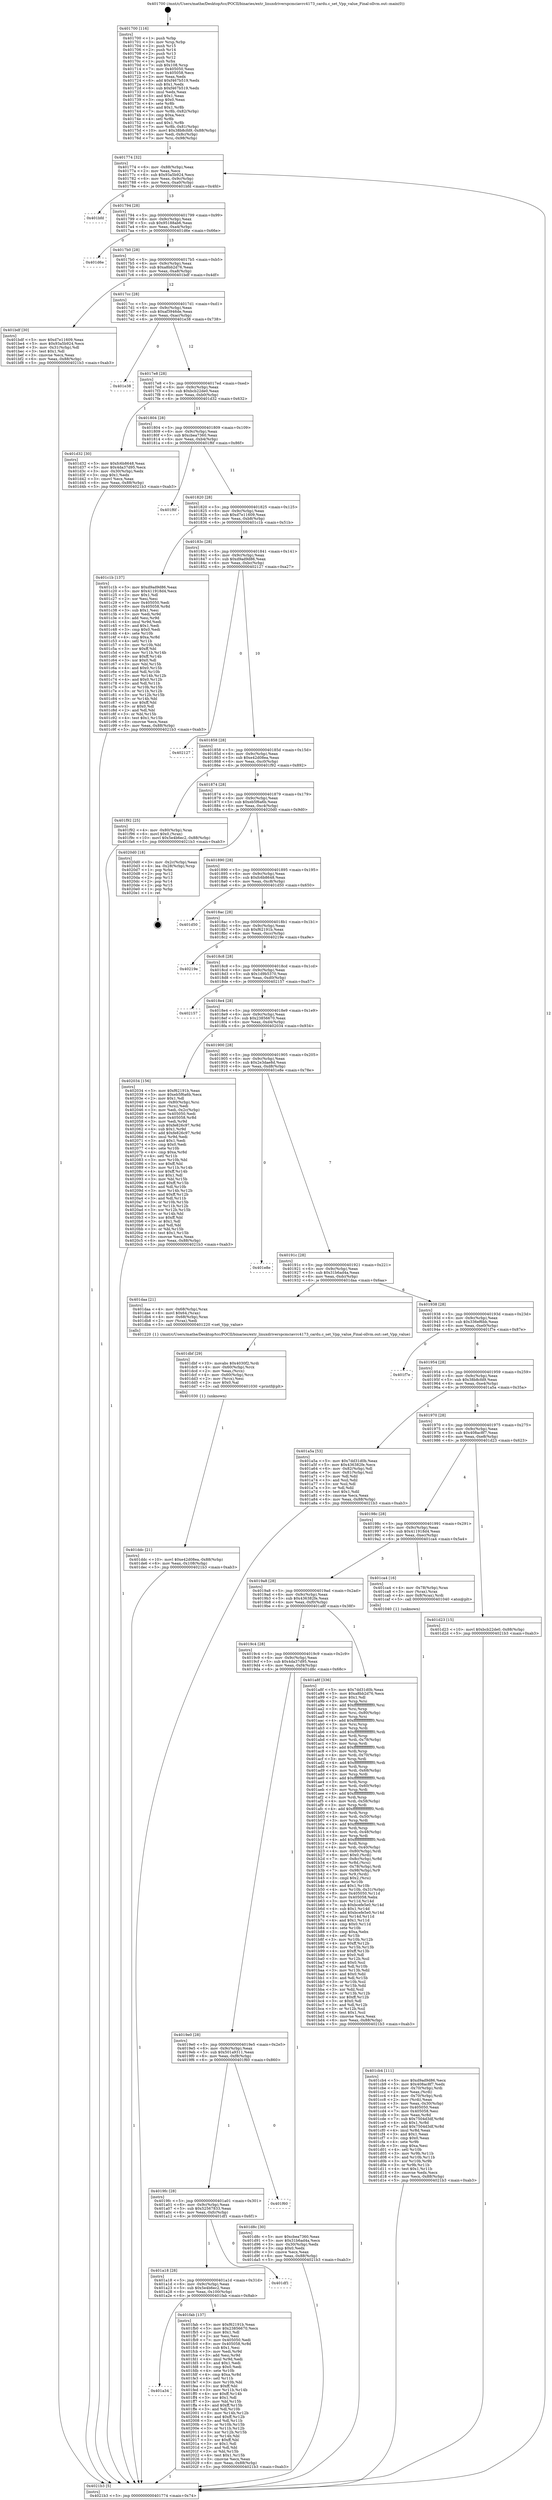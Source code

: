 digraph "0x401700" {
  label = "0x401700 (/mnt/c/Users/mathe/Desktop/tcc/POCII/binaries/extr_linuxdriverspcmciavrc4173_cardu.c_set_Vpp_value_Final-ollvm.out::main(0))"
  labelloc = "t"
  node[shape=record]

  Entry [label="",width=0.3,height=0.3,shape=circle,fillcolor=black,style=filled]
  "0x401774" [label="{
     0x401774 [32]\l
     | [instrs]\l
     &nbsp;&nbsp;0x401774 \<+6\>: mov -0x88(%rbp),%eax\l
     &nbsp;&nbsp;0x40177a \<+2\>: mov %eax,%ecx\l
     &nbsp;&nbsp;0x40177c \<+6\>: sub $0x93a5b924,%ecx\l
     &nbsp;&nbsp;0x401782 \<+6\>: mov %eax,-0x9c(%rbp)\l
     &nbsp;&nbsp;0x401788 \<+6\>: mov %ecx,-0xa0(%rbp)\l
     &nbsp;&nbsp;0x40178e \<+6\>: je 0000000000401bfd \<main+0x4fd\>\l
  }"]
  "0x401bfd" [label="{
     0x401bfd\l
  }", style=dashed]
  "0x401794" [label="{
     0x401794 [28]\l
     | [instrs]\l
     &nbsp;&nbsp;0x401794 \<+5\>: jmp 0000000000401799 \<main+0x99\>\l
     &nbsp;&nbsp;0x401799 \<+6\>: mov -0x9c(%rbp),%eax\l
     &nbsp;&nbsp;0x40179f \<+5\>: sub $0x95188ab6,%eax\l
     &nbsp;&nbsp;0x4017a4 \<+6\>: mov %eax,-0xa4(%rbp)\l
     &nbsp;&nbsp;0x4017aa \<+6\>: je 0000000000401d6e \<main+0x66e\>\l
  }"]
  Exit [label="",width=0.3,height=0.3,shape=circle,fillcolor=black,style=filled,peripheries=2]
  "0x401d6e" [label="{
     0x401d6e\l
  }", style=dashed]
  "0x4017b0" [label="{
     0x4017b0 [28]\l
     | [instrs]\l
     &nbsp;&nbsp;0x4017b0 \<+5\>: jmp 00000000004017b5 \<main+0xb5\>\l
     &nbsp;&nbsp;0x4017b5 \<+6\>: mov -0x9c(%rbp),%eax\l
     &nbsp;&nbsp;0x4017bb \<+5\>: sub $0xa8bb2d76,%eax\l
     &nbsp;&nbsp;0x4017c0 \<+6\>: mov %eax,-0xa8(%rbp)\l
     &nbsp;&nbsp;0x4017c6 \<+6\>: je 0000000000401bdf \<main+0x4df\>\l
  }"]
  "0x401a34" [label="{
     0x401a34\l
  }", style=dashed]
  "0x401bdf" [label="{
     0x401bdf [30]\l
     | [instrs]\l
     &nbsp;&nbsp;0x401bdf \<+5\>: mov $0xd7e11609,%eax\l
     &nbsp;&nbsp;0x401be4 \<+5\>: mov $0x93a5b924,%ecx\l
     &nbsp;&nbsp;0x401be9 \<+3\>: mov -0x31(%rbp),%dl\l
     &nbsp;&nbsp;0x401bec \<+3\>: test $0x1,%dl\l
     &nbsp;&nbsp;0x401bef \<+3\>: cmovne %ecx,%eax\l
     &nbsp;&nbsp;0x401bf2 \<+6\>: mov %eax,-0x88(%rbp)\l
     &nbsp;&nbsp;0x401bf8 \<+5\>: jmp 00000000004021b3 \<main+0xab3\>\l
  }"]
  "0x4017cc" [label="{
     0x4017cc [28]\l
     | [instrs]\l
     &nbsp;&nbsp;0x4017cc \<+5\>: jmp 00000000004017d1 \<main+0xd1\>\l
     &nbsp;&nbsp;0x4017d1 \<+6\>: mov -0x9c(%rbp),%eax\l
     &nbsp;&nbsp;0x4017d7 \<+5\>: sub $0xaf3946de,%eax\l
     &nbsp;&nbsp;0x4017dc \<+6\>: mov %eax,-0xac(%rbp)\l
     &nbsp;&nbsp;0x4017e2 \<+6\>: je 0000000000401e38 \<main+0x738\>\l
  }"]
  "0x401fab" [label="{
     0x401fab [137]\l
     | [instrs]\l
     &nbsp;&nbsp;0x401fab \<+5\>: mov $0xf62191b,%eax\l
     &nbsp;&nbsp;0x401fb0 \<+5\>: mov $0x23856670,%ecx\l
     &nbsp;&nbsp;0x401fb5 \<+2\>: mov $0x1,%dl\l
     &nbsp;&nbsp;0x401fb7 \<+2\>: xor %esi,%esi\l
     &nbsp;&nbsp;0x401fb9 \<+7\>: mov 0x405050,%edi\l
     &nbsp;&nbsp;0x401fc0 \<+8\>: mov 0x405058,%r8d\l
     &nbsp;&nbsp;0x401fc8 \<+3\>: sub $0x1,%esi\l
     &nbsp;&nbsp;0x401fcb \<+3\>: mov %edi,%r9d\l
     &nbsp;&nbsp;0x401fce \<+3\>: add %esi,%r9d\l
     &nbsp;&nbsp;0x401fd1 \<+4\>: imul %r9d,%edi\l
     &nbsp;&nbsp;0x401fd5 \<+3\>: and $0x1,%edi\l
     &nbsp;&nbsp;0x401fd8 \<+3\>: cmp $0x0,%edi\l
     &nbsp;&nbsp;0x401fdb \<+4\>: sete %r10b\l
     &nbsp;&nbsp;0x401fdf \<+4\>: cmp $0xa,%r8d\l
     &nbsp;&nbsp;0x401fe3 \<+4\>: setl %r11b\l
     &nbsp;&nbsp;0x401fe7 \<+3\>: mov %r10b,%bl\l
     &nbsp;&nbsp;0x401fea \<+3\>: xor $0xff,%bl\l
     &nbsp;&nbsp;0x401fed \<+3\>: mov %r11b,%r14b\l
     &nbsp;&nbsp;0x401ff0 \<+4\>: xor $0xff,%r14b\l
     &nbsp;&nbsp;0x401ff4 \<+3\>: xor $0x1,%dl\l
     &nbsp;&nbsp;0x401ff7 \<+3\>: mov %bl,%r15b\l
     &nbsp;&nbsp;0x401ffa \<+4\>: and $0xff,%r15b\l
     &nbsp;&nbsp;0x401ffe \<+3\>: and %dl,%r10b\l
     &nbsp;&nbsp;0x402001 \<+3\>: mov %r14b,%r12b\l
     &nbsp;&nbsp;0x402004 \<+4\>: and $0xff,%r12b\l
     &nbsp;&nbsp;0x402008 \<+3\>: and %dl,%r11b\l
     &nbsp;&nbsp;0x40200b \<+3\>: or %r10b,%r15b\l
     &nbsp;&nbsp;0x40200e \<+3\>: or %r11b,%r12b\l
     &nbsp;&nbsp;0x402011 \<+3\>: xor %r12b,%r15b\l
     &nbsp;&nbsp;0x402014 \<+3\>: or %r14b,%bl\l
     &nbsp;&nbsp;0x402017 \<+3\>: xor $0xff,%bl\l
     &nbsp;&nbsp;0x40201a \<+3\>: or $0x1,%dl\l
     &nbsp;&nbsp;0x40201d \<+2\>: and %dl,%bl\l
     &nbsp;&nbsp;0x40201f \<+3\>: or %bl,%r15b\l
     &nbsp;&nbsp;0x402022 \<+4\>: test $0x1,%r15b\l
     &nbsp;&nbsp;0x402026 \<+3\>: cmovne %ecx,%eax\l
     &nbsp;&nbsp;0x402029 \<+6\>: mov %eax,-0x88(%rbp)\l
     &nbsp;&nbsp;0x40202f \<+5\>: jmp 00000000004021b3 \<main+0xab3\>\l
  }"]
  "0x401e38" [label="{
     0x401e38\l
  }", style=dashed]
  "0x4017e8" [label="{
     0x4017e8 [28]\l
     | [instrs]\l
     &nbsp;&nbsp;0x4017e8 \<+5\>: jmp 00000000004017ed \<main+0xed\>\l
     &nbsp;&nbsp;0x4017ed \<+6\>: mov -0x9c(%rbp),%eax\l
     &nbsp;&nbsp;0x4017f3 \<+5\>: sub $0xbcb22de0,%eax\l
     &nbsp;&nbsp;0x4017f8 \<+6\>: mov %eax,-0xb0(%rbp)\l
     &nbsp;&nbsp;0x4017fe \<+6\>: je 0000000000401d32 \<main+0x632\>\l
  }"]
  "0x401a18" [label="{
     0x401a18 [28]\l
     | [instrs]\l
     &nbsp;&nbsp;0x401a18 \<+5\>: jmp 0000000000401a1d \<main+0x31d\>\l
     &nbsp;&nbsp;0x401a1d \<+6\>: mov -0x9c(%rbp),%eax\l
     &nbsp;&nbsp;0x401a23 \<+5\>: sub $0x5e4b6ec2,%eax\l
     &nbsp;&nbsp;0x401a28 \<+6\>: mov %eax,-0x100(%rbp)\l
     &nbsp;&nbsp;0x401a2e \<+6\>: je 0000000000401fab \<main+0x8ab\>\l
  }"]
  "0x401d32" [label="{
     0x401d32 [30]\l
     | [instrs]\l
     &nbsp;&nbsp;0x401d32 \<+5\>: mov $0xfc6b8648,%eax\l
     &nbsp;&nbsp;0x401d37 \<+5\>: mov $0x4da37d95,%ecx\l
     &nbsp;&nbsp;0x401d3c \<+3\>: mov -0x30(%rbp),%edx\l
     &nbsp;&nbsp;0x401d3f \<+3\>: cmp $0x1,%edx\l
     &nbsp;&nbsp;0x401d42 \<+3\>: cmovl %ecx,%eax\l
     &nbsp;&nbsp;0x401d45 \<+6\>: mov %eax,-0x88(%rbp)\l
     &nbsp;&nbsp;0x401d4b \<+5\>: jmp 00000000004021b3 \<main+0xab3\>\l
  }"]
  "0x401804" [label="{
     0x401804 [28]\l
     | [instrs]\l
     &nbsp;&nbsp;0x401804 \<+5\>: jmp 0000000000401809 \<main+0x109\>\l
     &nbsp;&nbsp;0x401809 \<+6\>: mov -0x9c(%rbp),%eax\l
     &nbsp;&nbsp;0x40180f \<+5\>: sub $0xcbea7360,%eax\l
     &nbsp;&nbsp;0x401814 \<+6\>: mov %eax,-0xb4(%rbp)\l
     &nbsp;&nbsp;0x40181a \<+6\>: je 0000000000401f6f \<main+0x86f\>\l
  }"]
  "0x401df1" [label="{
     0x401df1\l
  }", style=dashed]
  "0x401f6f" [label="{
     0x401f6f\l
  }", style=dashed]
  "0x401820" [label="{
     0x401820 [28]\l
     | [instrs]\l
     &nbsp;&nbsp;0x401820 \<+5\>: jmp 0000000000401825 \<main+0x125\>\l
     &nbsp;&nbsp;0x401825 \<+6\>: mov -0x9c(%rbp),%eax\l
     &nbsp;&nbsp;0x40182b \<+5\>: sub $0xd7e11609,%eax\l
     &nbsp;&nbsp;0x401830 \<+6\>: mov %eax,-0xb8(%rbp)\l
     &nbsp;&nbsp;0x401836 \<+6\>: je 0000000000401c1b \<main+0x51b\>\l
  }"]
  "0x4019fc" [label="{
     0x4019fc [28]\l
     | [instrs]\l
     &nbsp;&nbsp;0x4019fc \<+5\>: jmp 0000000000401a01 \<main+0x301\>\l
     &nbsp;&nbsp;0x401a01 \<+6\>: mov -0x9c(%rbp),%eax\l
     &nbsp;&nbsp;0x401a07 \<+5\>: sub $0x52567833,%eax\l
     &nbsp;&nbsp;0x401a0c \<+6\>: mov %eax,-0xfc(%rbp)\l
     &nbsp;&nbsp;0x401a12 \<+6\>: je 0000000000401df1 \<main+0x6f1\>\l
  }"]
  "0x401c1b" [label="{
     0x401c1b [137]\l
     | [instrs]\l
     &nbsp;&nbsp;0x401c1b \<+5\>: mov $0xd9ad9d86,%eax\l
     &nbsp;&nbsp;0x401c20 \<+5\>: mov $0x411918d4,%ecx\l
     &nbsp;&nbsp;0x401c25 \<+2\>: mov $0x1,%dl\l
     &nbsp;&nbsp;0x401c27 \<+2\>: xor %esi,%esi\l
     &nbsp;&nbsp;0x401c29 \<+7\>: mov 0x405050,%edi\l
     &nbsp;&nbsp;0x401c30 \<+8\>: mov 0x405058,%r8d\l
     &nbsp;&nbsp;0x401c38 \<+3\>: sub $0x1,%esi\l
     &nbsp;&nbsp;0x401c3b \<+3\>: mov %edi,%r9d\l
     &nbsp;&nbsp;0x401c3e \<+3\>: add %esi,%r9d\l
     &nbsp;&nbsp;0x401c41 \<+4\>: imul %r9d,%edi\l
     &nbsp;&nbsp;0x401c45 \<+3\>: and $0x1,%edi\l
     &nbsp;&nbsp;0x401c48 \<+3\>: cmp $0x0,%edi\l
     &nbsp;&nbsp;0x401c4b \<+4\>: sete %r10b\l
     &nbsp;&nbsp;0x401c4f \<+4\>: cmp $0xa,%r8d\l
     &nbsp;&nbsp;0x401c53 \<+4\>: setl %r11b\l
     &nbsp;&nbsp;0x401c57 \<+3\>: mov %r10b,%bl\l
     &nbsp;&nbsp;0x401c5a \<+3\>: xor $0xff,%bl\l
     &nbsp;&nbsp;0x401c5d \<+3\>: mov %r11b,%r14b\l
     &nbsp;&nbsp;0x401c60 \<+4\>: xor $0xff,%r14b\l
     &nbsp;&nbsp;0x401c64 \<+3\>: xor $0x0,%dl\l
     &nbsp;&nbsp;0x401c67 \<+3\>: mov %bl,%r15b\l
     &nbsp;&nbsp;0x401c6a \<+4\>: and $0x0,%r15b\l
     &nbsp;&nbsp;0x401c6e \<+3\>: and %dl,%r10b\l
     &nbsp;&nbsp;0x401c71 \<+3\>: mov %r14b,%r12b\l
     &nbsp;&nbsp;0x401c74 \<+4\>: and $0x0,%r12b\l
     &nbsp;&nbsp;0x401c78 \<+3\>: and %dl,%r11b\l
     &nbsp;&nbsp;0x401c7b \<+3\>: or %r10b,%r15b\l
     &nbsp;&nbsp;0x401c7e \<+3\>: or %r11b,%r12b\l
     &nbsp;&nbsp;0x401c81 \<+3\>: xor %r12b,%r15b\l
     &nbsp;&nbsp;0x401c84 \<+3\>: or %r14b,%bl\l
     &nbsp;&nbsp;0x401c87 \<+3\>: xor $0xff,%bl\l
     &nbsp;&nbsp;0x401c8a \<+3\>: or $0x0,%dl\l
     &nbsp;&nbsp;0x401c8d \<+2\>: and %dl,%bl\l
     &nbsp;&nbsp;0x401c8f \<+3\>: or %bl,%r15b\l
     &nbsp;&nbsp;0x401c92 \<+4\>: test $0x1,%r15b\l
     &nbsp;&nbsp;0x401c96 \<+3\>: cmovne %ecx,%eax\l
     &nbsp;&nbsp;0x401c99 \<+6\>: mov %eax,-0x88(%rbp)\l
     &nbsp;&nbsp;0x401c9f \<+5\>: jmp 00000000004021b3 \<main+0xab3\>\l
  }"]
  "0x40183c" [label="{
     0x40183c [28]\l
     | [instrs]\l
     &nbsp;&nbsp;0x40183c \<+5\>: jmp 0000000000401841 \<main+0x141\>\l
     &nbsp;&nbsp;0x401841 \<+6\>: mov -0x9c(%rbp),%eax\l
     &nbsp;&nbsp;0x401847 \<+5\>: sub $0xd9ad9d86,%eax\l
     &nbsp;&nbsp;0x40184c \<+6\>: mov %eax,-0xbc(%rbp)\l
     &nbsp;&nbsp;0x401852 \<+6\>: je 0000000000402127 \<main+0xa27\>\l
  }"]
  "0x401f60" [label="{
     0x401f60\l
  }", style=dashed]
  "0x402127" [label="{
     0x402127\l
  }", style=dashed]
  "0x401858" [label="{
     0x401858 [28]\l
     | [instrs]\l
     &nbsp;&nbsp;0x401858 \<+5\>: jmp 000000000040185d \<main+0x15d\>\l
     &nbsp;&nbsp;0x40185d \<+6\>: mov -0x9c(%rbp),%eax\l
     &nbsp;&nbsp;0x401863 \<+5\>: sub $0xe42d08ea,%eax\l
     &nbsp;&nbsp;0x401868 \<+6\>: mov %eax,-0xc0(%rbp)\l
     &nbsp;&nbsp;0x40186e \<+6\>: je 0000000000401f92 \<main+0x892\>\l
  }"]
  "0x401ddc" [label="{
     0x401ddc [21]\l
     | [instrs]\l
     &nbsp;&nbsp;0x401ddc \<+10\>: movl $0xe42d08ea,-0x88(%rbp)\l
     &nbsp;&nbsp;0x401de6 \<+6\>: mov %eax,-0x108(%rbp)\l
     &nbsp;&nbsp;0x401dec \<+5\>: jmp 00000000004021b3 \<main+0xab3\>\l
  }"]
  "0x401f92" [label="{
     0x401f92 [25]\l
     | [instrs]\l
     &nbsp;&nbsp;0x401f92 \<+4\>: mov -0x80(%rbp),%rax\l
     &nbsp;&nbsp;0x401f96 \<+6\>: movl $0x0,(%rax)\l
     &nbsp;&nbsp;0x401f9c \<+10\>: movl $0x5e4b6ec2,-0x88(%rbp)\l
     &nbsp;&nbsp;0x401fa6 \<+5\>: jmp 00000000004021b3 \<main+0xab3\>\l
  }"]
  "0x401874" [label="{
     0x401874 [28]\l
     | [instrs]\l
     &nbsp;&nbsp;0x401874 \<+5\>: jmp 0000000000401879 \<main+0x179\>\l
     &nbsp;&nbsp;0x401879 \<+6\>: mov -0x9c(%rbp),%eax\l
     &nbsp;&nbsp;0x40187f \<+5\>: sub $0xeb5f6a6b,%eax\l
     &nbsp;&nbsp;0x401884 \<+6\>: mov %eax,-0xc4(%rbp)\l
     &nbsp;&nbsp;0x40188a \<+6\>: je 00000000004020d0 \<main+0x9d0\>\l
  }"]
  "0x401dbf" [label="{
     0x401dbf [29]\l
     | [instrs]\l
     &nbsp;&nbsp;0x401dbf \<+10\>: movabs $0x4030f2,%rdi\l
     &nbsp;&nbsp;0x401dc9 \<+4\>: mov -0x60(%rbp),%rcx\l
     &nbsp;&nbsp;0x401dcd \<+2\>: mov %eax,(%rcx)\l
     &nbsp;&nbsp;0x401dcf \<+4\>: mov -0x60(%rbp),%rcx\l
     &nbsp;&nbsp;0x401dd3 \<+2\>: mov (%rcx),%esi\l
     &nbsp;&nbsp;0x401dd5 \<+2\>: mov $0x0,%al\l
     &nbsp;&nbsp;0x401dd7 \<+5\>: call 0000000000401030 \<printf@plt\>\l
     | [calls]\l
     &nbsp;&nbsp;0x401030 \{1\} (unknown)\l
  }"]
  "0x4020d0" [label="{
     0x4020d0 [18]\l
     | [instrs]\l
     &nbsp;&nbsp;0x4020d0 \<+3\>: mov -0x2c(%rbp),%eax\l
     &nbsp;&nbsp;0x4020d3 \<+4\>: lea -0x28(%rbp),%rsp\l
     &nbsp;&nbsp;0x4020d7 \<+1\>: pop %rbx\l
     &nbsp;&nbsp;0x4020d8 \<+2\>: pop %r12\l
     &nbsp;&nbsp;0x4020da \<+2\>: pop %r13\l
     &nbsp;&nbsp;0x4020dc \<+2\>: pop %r14\l
     &nbsp;&nbsp;0x4020de \<+2\>: pop %r15\l
     &nbsp;&nbsp;0x4020e0 \<+1\>: pop %rbp\l
     &nbsp;&nbsp;0x4020e1 \<+1\>: ret\l
  }"]
  "0x401890" [label="{
     0x401890 [28]\l
     | [instrs]\l
     &nbsp;&nbsp;0x401890 \<+5\>: jmp 0000000000401895 \<main+0x195\>\l
     &nbsp;&nbsp;0x401895 \<+6\>: mov -0x9c(%rbp),%eax\l
     &nbsp;&nbsp;0x40189b \<+5\>: sub $0xfc6b8648,%eax\l
     &nbsp;&nbsp;0x4018a0 \<+6\>: mov %eax,-0xc8(%rbp)\l
     &nbsp;&nbsp;0x4018a6 \<+6\>: je 0000000000401d50 \<main+0x650\>\l
  }"]
  "0x4019e0" [label="{
     0x4019e0 [28]\l
     | [instrs]\l
     &nbsp;&nbsp;0x4019e0 \<+5\>: jmp 00000000004019e5 \<main+0x2e5\>\l
     &nbsp;&nbsp;0x4019e5 \<+6\>: mov -0x9c(%rbp),%eax\l
     &nbsp;&nbsp;0x4019eb \<+5\>: sub $0x501a9311,%eax\l
     &nbsp;&nbsp;0x4019f0 \<+6\>: mov %eax,-0xf8(%rbp)\l
     &nbsp;&nbsp;0x4019f6 \<+6\>: je 0000000000401f60 \<main+0x860\>\l
  }"]
  "0x401d50" [label="{
     0x401d50\l
  }", style=dashed]
  "0x4018ac" [label="{
     0x4018ac [28]\l
     | [instrs]\l
     &nbsp;&nbsp;0x4018ac \<+5\>: jmp 00000000004018b1 \<main+0x1b1\>\l
     &nbsp;&nbsp;0x4018b1 \<+6\>: mov -0x9c(%rbp),%eax\l
     &nbsp;&nbsp;0x4018b7 \<+5\>: sub $0xf62191b,%eax\l
     &nbsp;&nbsp;0x4018bc \<+6\>: mov %eax,-0xcc(%rbp)\l
     &nbsp;&nbsp;0x4018c2 \<+6\>: je 000000000040219e \<main+0xa9e\>\l
  }"]
  "0x401d8c" [label="{
     0x401d8c [30]\l
     | [instrs]\l
     &nbsp;&nbsp;0x401d8c \<+5\>: mov $0xcbea7360,%eax\l
     &nbsp;&nbsp;0x401d91 \<+5\>: mov $0x31b6ad4a,%ecx\l
     &nbsp;&nbsp;0x401d96 \<+3\>: mov -0x30(%rbp),%edx\l
     &nbsp;&nbsp;0x401d99 \<+3\>: cmp $0x0,%edx\l
     &nbsp;&nbsp;0x401d9c \<+3\>: cmove %ecx,%eax\l
     &nbsp;&nbsp;0x401d9f \<+6\>: mov %eax,-0x88(%rbp)\l
     &nbsp;&nbsp;0x401da5 \<+5\>: jmp 00000000004021b3 \<main+0xab3\>\l
  }"]
  "0x40219e" [label="{
     0x40219e\l
  }", style=dashed]
  "0x4018c8" [label="{
     0x4018c8 [28]\l
     | [instrs]\l
     &nbsp;&nbsp;0x4018c8 \<+5\>: jmp 00000000004018cd \<main+0x1cd\>\l
     &nbsp;&nbsp;0x4018cd \<+6\>: mov -0x9c(%rbp),%eax\l
     &nbsp;&nbsp;0x4018d3 \<+5\>: sub $0x1d9b5370,%eax\l
     &nbsp;&nbsp;0x4018d8 \<+6\>: mov %eax,-0xd0(%rbp)\l
     &nbsp;&nbsp;0x4018de \<+6\>: je 0000000000402157 \<main+0xa57\>\l
  }"]
  "0x401cb4" [label="{
     0x401cb4 [111]\l
     | [instrs]\l
     &nbsp;&nbsp;0x401cb4 \<+5\>: mov $0xd9ad9d86,%ecx\l
     &nbsp;&nbsp;0x401cb9 \<+5\>: mov $0x408ac8f7,%edx\l
     &nbsp;&nbsp;0x401cbe \<+4\>: mov -0x70(%rbp),%rdi\l
     &nbsp;&nbsp;0x401cc2 \<+2\>: mov %eax,(%rdi)\l
     &nbsp;&nbsp;0x401cc4 \<+4\>: mov -0x70(%rbp),%rdi\l
     &nbsp;&nbsp;0x401cc8 \<+2\>: mov (%rdi),%eax\l
     &nbsp;&nbsp;0x401cca \<+3\>: mov %eax,-0x30(%rbp)\l
     &nbsp;&nbsp;0x401ccd \<+7\>: mov 0x405050,%eax\l
     &nbsp;&nbsp;0x401cd4 \<+7\>: mov 0x405058,%esi\l
     &nbsp;&nbsp;0x401cdb \<+3\>: mov %eax,%r8d\l
     &nbsp;&nbsp;0x401cde \<+7\>: sub $0x7504d3df,%r8d\l
     &nbsp;&nbsp;0x401ce5 \<+4\>: sub $0x1,%r8d\l
     &nbsp;&nbsp;0x401ce9 \<+7\>: add $0x7504d3df,%r8d\l
     &nbsp;&nbsp;0x401cf0 \<+4\>: imul %r8d,%eax\l
     &nbsp;&nbsp;0x401cf4 \<+3\>: and $0x1,%eax\l
     &nbsp;&nbsp;0x401cf7 \<+3\>: cmp $0x0,%eax\l
     &nbsp;&nbsp;0x401cfa \<+4\>: sete %r9b\l
     &nbsp;&nbsp;0x401cfe \<+3\>: cmp $0xa,%esi\l
     &nbsp;&nbsp;0x401d01 \<+4\>: setl %r10b\l
     &nbsp;&nbsp;0x401d05 \<+3\>: mov %r9b,%r11b\l
     &nbsp;&nbsp;0x401d08 \<+3\>: and %r10b,%r11b\l
     &nbsp;&nbsp;0x401d0b \<+3\>: xor %r10b,%r9b\l
     &nbsp;&nbsp;0x401d0e \<+3\>: or %r9b,%r11b\l
     &nbsp;&nbsp;0x401d11 \<+4\>: test $0x1,%r11b\l
     &nbsp;&nbsp;0x401d15 \<+3\>: cmovne %edx,%ecx\l
     &nbsp;&nbsp;0x401d18 \<+6\>: mov %ecx,-0x88(%rbp)\l
     &nbsp;&nbsp;0x401d1e \<+5\>: jmp 00000000004021b3 \<main+0xab3\>\l
  }"]
  "0x402157" [label="{
     0x402157\l
  }", style=dashed]
  "0x4018e4" [label="{
     0x4018e4 [28]\l
     | [instrs]\l
     &nbsp;&nbsp;0x4018e4 \<+5\>: jmp 00000000004018e9 \<main+0x1e9\>\l
     &nbsp;&nbsp;0x4018e9 \<+6\>: mov -0x9c(%rbp),%eax\l
     &nbsp;&nbsp;0x4018ef \<+5\>: sub $0x23856670,%eax\l
     &nbsp;&nbsp;0x4018f4 \<+6\>: mov %eax,-0xd4(%rbp)\l
     &nbsp;&nbsp;0x4018fa \<+6\>: je 0000000000402034 \<main+0x934\>\l
  }"]
  "0x4019c4" [label="{
     0x4019c4 [28]\l
     | [instrs]\l
     &nbsp;&nbsp;0x4019c4 \<+5\>: jmp 00000000004019c9 \<main+0x2c9\>\l
     &nbsp;&nbsp;0x4019c9 \<+6\>: mov -0x9c(%rbp),%eax\l
     &nbsp;&nbsp;0x4019cf \<+5\>: sub $0x4da37d95,%eax\l
     &nbsp;&nbsp;0x4019d4 \<+6\>: mov %eax,-0xf4(%rbp)\l
     &nbsp;&nbsp;0x4019da \<+6\>: je 0000000000401d8c \<main+0x68c\>\l
  }"]
  "0x402034" [label="{
     0x402034 [156]\l
     | [instrs]\l
     &nbsp;&nbsp;0x402034 \<+5\>: mov $0xf62191b,%eax\l
     &nbsp;&nbsp;0x402039 \<+5\>: mov $0xeb5f6a6b,%ecx\l
     &nbsp;&nbsp;0x40203e \<+2\>: mov $0x1,%dl\l
     &nbsp;&nbsp;0x402040 \<+4\>: mov -0x80(%rbp),%rsi\l
     &nbsp;&nbsp;0x402044 \<+2\>: mov (%rsi),%edi\l
     &nbsp;&nbsp;0x402046 \<+3\>: mov %edi,-0x2c(%rbp)\l
     &nbsp;&nbsp;0x402049 \<+7\>: mov 0x405050,%edi\l
     &nbsp;&nbsp;0x402050 \<+8\>: mov 0x405058,%r8d\l
     &nbsp;&nbsp;0x402058 \<+3\>: mov %edi,%r9d\l
     &nbsp;&nbsp;0x40205b \<+7\>: sub $0xfe826c97,%r9d\l
     &nbsp;&nbsp;0x402062 \<+4\>: sub $0x1,%r9d\l
     &nbsp;&nbsp;0x402066 \<+7\>: add $0xfe826c97,%r9d\l
     &nbsp;&nbsp;0x40206d \<+4\>: imul %r9d,%edi\l
     &nbsp;&nbsp;0x402071 \<+3\>: and $0x1,%edi\l
     &nbsp;&nbsp;0x402074 \<+3\>: cmp $0x0,%edi\l
     &nbsp;&nbsp;0x402077 \<+4\>: sete %r10b\l
     &nbsp;&nbsp;0x40207b \<+4\>: cmp $0xa,%r8d\l
     &nbsp;&nbsp;0x40207f \<+4\>: setl %r11b\l
     &nbsp;&nbsp;0x402083 \<+3\>: mov %r10b,%bl\l
     &nbsp;&nbsp;0x402086 \<+3\>: xor $0xff,%bl\l
     &nbsp;&nbsp;0x402089 \<+3\>: mov %r11b,%r14b\l
     &nbsp;&nbsp;0x40208c \<+4\>: xor $0xff,%r14b\l
     &nbsp;&nbsp;0x402090 \<+3\>: xor $0x1,%dl\l
     &nbsp;&nbsp;0x402093 \<+3\>: mov %bl,%r15b\l
     &nbsp;&nbsp;0x402096 \<+4\>: and $0xff,%r15b\l
     &nbsp;&nbsp;0x40209a \<+3\>: and %dl,%r10b\l
     &nbsp;&nbsp;0x40209d \<+3\>: mov %r14b,%r12b\l
     &nbsp;&nbsp;0x4020a0 \<+4\>: and $0xff,%r12b\l
     &nbsp;&nbsp;0x4020a4 \<+3\>: and %dl,%r11b\l
     &nbsp;&nbsp;0x4020a7 \<+3\>: or %r10b,%r15b\l
     &nbsp;&nbsp;0x4020aa \<+3\>: or %r11b,%r12b\l
     &nbsp;&nbsp;0x4020ad \<+3\>: xor %r12b,%r15b\l
     &nbsp;&nbsp;0x4020b0 \<+3\>: or %r14b,%bl\l
     &nbsp;&nbsp;0x4020b3 \<+3\>: xor $0xff,%bl\l
     &nbsp;&nbsp;0x4020b6 \<+3\>: or $0x1,%dl\l
     &nbsp;&nbsp;0x4020b9 \<+2\>: and %dl,%bl\l
     &nbsp;&nbsp;0x4020bb \<+3\>: or %bl,%r15b\l
     &nbsp;&nbsp;0x4020be \<+4\>: test $0x1,%r15b\l
     &nbsp;&nbsp;0x4020c2 \<+3\>: cmovne %ecx,%eax\l
     &nbsp;&nbsp;0x4020c5 \<+6\>: mov %eax,-0x88(%rbp)\l
     &nbsp;&nbsp;0x4020cb \<+5\>: jmp 00000000004021b3 \<main+0xab3\>\l
  }"]
  "0x401900" [label="{
     0x401900 [28]\l
     | [instrs]\l
     &nbsp;&nbsp;0x401900 \<+5\>: jmp 0000000000401905 \<main+0x205\>\l
     &nbsp;&nbsp;0x401905 \<+6\>: mov -0x9c(%rbp),%eax\l
     &nbsp;&nbsp;0x40190b \<+5\>: sub $0x2e3dae8d,%eax\l
     &nbsp;&nbsp;0x401910 \<+6\>: mov %eax,-0xd8(%rbp)\l
     &nbsp;&nbsp;0x401916 \<+6\>: je 0000000000401e8e \<main+0x78e\>\l
  }"]
  "0x401a8f" [label="{
     0x401a8f [336]\l
     | [instrs]\l
     &nbsp;&nbsp;0x401a8f \<+5\>: mov $0x7dd31d0b,%eax\l
     &nbsp;&nbsp;0x401a94 \<+5\>: mov $0xa8bb2d76,%ecx\l
     &nbsp;&nbsp;0x401a99 \<+2\>: mov $0x1,%dl\l
     &nbsp;&nbsp;0x401a9b \<+3\>: mov %rsp,%rsi\l
     &nbsp;&nbsp;0x401a9e \<+4\>: add $0xfffffffffffffff0,%rsi\l
     &nbsp;&nbsp;0x401aa2 \<+3\>: mov %rsi,%rsp\l
     &nbsp;&nbsp;0x401aa5 \<+4\>: mov %rsi,-0x80(%rbp)\l
     &nbsp;&nbsp;0x401aa9 \<+3\>: mov %rsp,%rsi\l
     &nbsp;&nbsp;0x401aac \<+4\>: add $0xfffffffffffffff0,%rsi\l
     &nbsp;&nbsp;0x401ab0 \<+3\>: mov %rsi,%rsp\l
     &nbsp;&nbsp;0x401ab3 \<+3\>: mov %rsp,%rdi\l
     &nbsp;&nbsp;0x401ab6 \<+4\>: add $0xfffffffffffffff0,%rdi\l
     &nbsp;&nbsp;0x401aba \<+3\>: mov %rdi,%rsp\l
     &nbsp;&nbsp;0x401abd \<+4\>: mov %rdi,-0x78(%rbp)\l
     &nbsp;&nbsp;0x401ac1 \<+3\>: mov %rsp,%rdi\l
     &nbsp;&nbsp;0x401ac4 \<+4\>: add $0xfffffffffffffff0,%rdi\l
     &nbsp;&nbsp;0x401ac8 \<+3\>: mov %rdi,%rsp\l
     &nbsp;&nbsp;0x401acb \<+4\>: mov %rdi,-0x70(%rbp)\l
     &nbsp;&nbsp;0x401acf \<+3\>: mov %rsp,%rdi\l
     &nbsp;&nbsp;0x401ad2 \<+4\>: add $0xfffffffffffffff0,%rdi\l
     &nbsp;&nbsp;0x401ad6 \<+3\>: mov %rdi,%rsp\l
     &nbsp;&nbsp;0x401ad9 \<+4\>: mov %rdi,-0x68(%rbp)\l
     &nbsp;&nbsp;0x401add \<+3\>: mov %rsp,%rdi\l
     &nbsp;&nbsp;0x401ae0 \<+4\>: add $0xfffffffffffffff0,%rdi\l
     &nbsp;&nbsp;0x401ae4 \<+3\>: mov %rdi,%rsp\l
     &nbsp;&nbsp;0x401ae7 \<+4\>: mov %rdi,-0x60(%rbp)\l
     &nbsp;&nbsp;0x401aeb \<+3\>: mov %rsp,%rdi\l
     &nbsp;&nbsp;0x401aee \<+4\>: add $0xfffffffffffffff0,%rdi\l
     &nbsp;&nbsp;0x401af2 \<+3\>: mov %rdi,%rsp\l
     &nbsp;&nbsp;0x401af5 \<+4\>: mov %rdi,-0x58(%rbp)\l
     &nbsp;&nbsp;0x401af9 \<+3\>: mov %rsp,%rdi\l
     &nbsp;&nbsp;0x401afc \<+4\>: add $0xfffffffffffffff0,%rdi\l
     &nbsp;&nbsp;0x401b00 \<+3\>: mov %rdi,%rsp\l
     &nbsp;&nbsp;0x401b03 \<+4\>: mov %rdi,-0x50(%rbp)\l
     &nbsp;&nbsp;0x401b07 \<+3\>: mov %rsp,%rdi\l
     &nbsp;&nbsp;0x401b0a \<+4\>: add $0xfffffffffffffff0,%rdi\l
     &nbsp;&nbsp;0x401b0e \<+3\>: mov %rdi,%rsp\l
     &nbsp;&nbsp;0x401b11 \<+4\>: mov %rdi,-0x48(%rbp)\l
     &nbsp;&nbsp;0x401b15 \<+3\>: mov %rsp,%rdi\l
     &nbsp;&nbsp;0x401b18 \<+4\>: add $0xfffffffffffffff0,%rdi\l
     &nbsp;&nbsp;0x401b1c \<+3\>: mov %rdi,%rsp\l
     &nbsp;&nbsp;0x401b1f \<+4\>: mov %rdi,-0x40(%rbp)\l
     &nbsp;&nbsp;0x401b23 \<+4\>: mov -0x80(%rbp),%rdi\l
     &nbsp;&nbsp;0x401b27 \<+6\>: movl $0x0,(%rdi)\l
     &nbsp;&nbsp;0x401b2d \<+7\>: mov -0x8c(%rbp),%r8d\l
     &nbsp;&nbsp;0x401b34 \<+3\>: mov %r8d,(%rsi)\l
     &nbsp;&nbsp;0x401b37 \<+4\>: mov -0x78(%rbp),%rdi\l
     &nbsp;&nbsp;0x401b3b \<+7\>: mov -0x98(%rbp),%r9\l
     &nbsp;&nbsp;0x401b42 \<+3\>: mov %r9,(%rdi)\l
     &nbsp;&nbsp;0x401b45 \<+3\>: cmpl $0x2,(%rsi)\l
     &nbsp;&nbsp;0x401b48 \<+4\>: setne %r10b\l
     &nbsp;&nbsp;0x401b4c \<+4\>: and $0x1,%r10b\l
     &nbsp;&nbsp;0x401b50 \<+4\>: mov %r10b,-0x31(%rbp)\l
     &nbsp;&nbsp;0x401b54 \<+8\>: mov 0x405050,%r11d\l
     &nbsp;&nbsp;0x401b5c \<+7\>: mov 0x405058,%ebx\l
     &nbsp;&nbsp;0x401b63 \<+3\>: mov %r11d,%r14d\l
     &nbsp;&nbsp;0x401b66 \<+7\>: sub $0xbcefe5e0,%r14d\l
     &nbsp;&nbsp;0x401b6d \<+4\>: sub $0x1,%r14d\l
     &nbsp;&nbsp;0x401b71 \<+7\>: add $0xbcefe5e0,%r14d\l
     &nbsp;&nbsp;0x401b78 \<+4\>: imul %r14d,%r11d\l
     &nbsp;&nbsp;0x401b7c \<+4\>: and $0x1,%r11d\l
     &nbsp;&nbsp;0x401b80 \<+4\>: cmp $0x0,%r11d\l
     &nbsp;&nbsp;0x401b84 \<+4\>: sete %r10b\l
     &nbsp;&nbsp;0x401b88 \<+3\>: cmp $0xa,%ebx\l
     &nbsp;&nbsp;0x401b8b \<+4\>: setl %r15b\l
     &nbsp;&nbsp;0x401b8f \<+3\>: mov %r10b,%r12b\l
     &nbsp;&nbsp;0x401b92 \<+4\>: xor $0xff,%r12b\l
     &nbsp;&nbsp;0x401b96 \<+3\>: mov %r15b,%r13b\l
     &nbsp;&nbsp;0x401b99 \<+4\>: xor $0xff,%r13b\l
     &nbsp;&nbsp;0x401b9d \<+3\>: xor $0x0,%dl\l
     &nbsp;&nbsp;0x401ba0 \<+3\>: mov %r12b,%sil\l
     &nbsp;&nbsp;0x401ba3 \<+4\>: and $0x0,%sil\l
     &nbsp;&nbsp;0x401ba7 \<+3\>: and %dl,%r10b\l
     &nbsp;&nbsp;0x401baa \<+3\>: mov %r13b,%dil\l
     &nbsp;&nbsp;0x401bad \<+4\>: and $0x0,%dil\l
     &nbsp;&nbsp;0x401bb1 \<+3\>: and %dl,%r15b\l
     &nbsp;&nbsp;0x401bb4 \<+3\>: or %r10b,%sil\l
     &nbsp;&nbsp;0x401bb7 \<+3\>: or %r15b,%dil\l
     &nbsp;&nbsp;0x401bba \<+3\>: xor %dil,%sil\l
     &nbsp;&nbsp;0x401bbd \<+3\>: or %r13b,%r12b\l
     &nbsp;&nbsp;0x401bc0 \<+4\>: xor $0xff,%r12b\l
     &nbsp;&nbsp;0x401bc4 \<+3\>: or $0x0,%dl\l
     &nbsp;&nbsp;0x401bc7 \<+3\>: and %dl,%r12b\l
     &nbsp;&nbsp;0x401bca \<+3\>: or %r12b,%sil\l
     &nbsp;&nbsp;0x401bcd \<+4\>: test $0x1,%sil\l
     &nbsp;&nbsp;0x401bd1 \<+3\>: cmovne %ecx,%eax\l
     &nbsp;&nbsp;0x401bd4 \<+6\>: mov %eax,-0x88(%rbp)\l
     &nbsp;&nbsp;0x401bda \<+5\>: jmp 00000000004021b3 \<main+0xab3\>\l
  }"]
  "0x401e8e" [label="{
     0x401e8e\l
  }", style=dashed]
  "0x40191c" [label="{
     0x40191c [28]\l
     | [instrs]\l
     &nbsp;&nbsp;0x40191c \<+5\>: jmp 0000000000401921 \<main+0x221\>\l
     &nbsp;&nbsp;0x401921 \<+6\>: mov -0x9c(%rbp),%eax\l
     &nbsp;&nbsp;0x401927 \<+5\>: sub $0x31b6ad4a,%eax\l
     &nbsp;&nbsp;0x40192c \<+6\>: mov %eax,-0xdc(%rbp)\l
     &nbsp;&nbsp;0x401932 \<+6\>: je 0000000000401daa \<main+0x6aa\>\l
  }"]
  "0x4019a8" [label="{
     0x4019a8 [28]\l
     | [instrs]\l
     &nbsp;&nbsp;0x4019a8 \<+5\>: jmp 00000000004019ad \<main+0x2ad\>\l
     &nbsp;&nbsp;0x4019ad \<+6\>: mov -0x9c(%rbp),%eax\l
     &nbsp;&nbsp;0x4019b3 \<+5\>: sub $0x436382fe,%eax\l
     &nbsp;&nbsp;0x4019b8 \<+6\>: mov %eax,-0xf0(%rbp)\l
     &nbsp;&nbsp;0x4019be \<+6\>: je 0000000000401a8f \<main+0x38f\>\l
  }"]
  "0x401daa" [label="{
     0x401daa [21]\l
     | [instrs]\l
     &nbsp;&nbsp;0x401daa \<+4\>: mov -0x68(%rbp),%rax\l
     &nbsp;&nbsp;0x401dae \<+6\>: movl $0x64,(%rax)\l
     &nbsp;&nbsp;0x401db4 \<+4\>: mov -0x68(%rbp),%rax\l
     &nbsp;&nbsp;0x401db8 \<+2\>: mov (%rax),%edi\l
     &nbsp;&nbsp;0x401dba \<+5\>: call 0000000000401220 \<set_Vpp_value\>\l
     | [calls]\l
     &nbsp;&nbsp;0x401220 \{1\} (/mnt/c/Users/mathe/Desktop/tcc/POCII/binaries/extr_linuxdriverspcmciavrc4173_cardu.c_set_Vpp_value_Final-ollvm.out::set_Vpp_value)\l
  }"]
  "0x401938" [label="{
     0x401938 [28]\l
     | [instrs]\l
     &nbsp;&nbsp;0x401938 \<+5\>: jmp 000000000040193d \<main+0x23d\>\l
     &nbsp;&nbsp;0x40193d \<+6\>: mov -0x9c(%rbp),%eax\l
     &nbsp;&nbsp;0x401943 \<+5\>: sub $0x336ef6bb,%eax\l
     &nbsp;&nbsp;0x401948 \<+6\>: mov %eax,-0xe0(%rbp)\l
     &nbsp;&nbsp;0x40194e \<+6\>: je 0000000000401f7e \<main+0x87e\>\l
  }"]
  "0x401ca4" [label="{
     0x401ca4 [16]\l
     | [instrs]\l
     &nbsp;&nbsp;0x401ca4 \<+4\>: mov -0x78(%rbp),%rax\l
     &nbsp;&nbsp;0x401ca8 \<+3\>: mov (%rax),%rax\l
     &nbsp;&nbsp;0x401cab \<+4\>: mov 0x8(%rax),%rdi\l
     &nbsp;&nbsp;0x401caf \<+5\>: call 0000000000401040 \<atoi@plt\>\l
     | [calls]\l
     &nbsp;&nbsp;0x401040 \{1\} (unknown)\l
  }"]
  "0x401f7e" [label="{
     0x401f7e\l
  }", style=dashed]
  "0x401954" [label="{
     0x401954 [28]\l
     | [instrs]\l
     &nbsp;&nbsp;0x401954 \<+5\>: jmp 0000000000401959 \<main+0x259\>\l
     &nbsp;&nbsp;0x401959 \<+6\>: mov -0x9c(%rbp),%eax\l
     &nbsp;&nbsp;0x40195f \<+5\>: sub $0x38b8cfd9,%eax\l
     &nbsp;&nbsp;0x401964 \<+6\>: mov %eax,-0xe4(%rbp)\l
     &nbsp;&nbsp;0x40196a \<+6\>: je 0000000000401a5a \<main+0x35a\>\l
  }"]
  "0x40198c" [label="{
     0x40198c [28]\l
     | [instrs]\l
     &nbsp;&nbsp;0x40198c \<+5\>: jmp 0000000000401991 \<main+0x291\>\l
     &nbsp;&nbsp;0x401991 \<+6\>: mov -0x9c(%rbp),%eax\l
     &nbsp;&nbsp;0x401997 \<+5\>: sub $0x411918d4,%eax\l
     &nbsp;&nbsp;0x40199c \<+6\>: mov %eax,-0xec(%rbp)\l
     &nbsp;&nbsp;0x4019a2 \<+6\>: je 0000000000401ca4 \<main+0x5a4\>\l
  }"]
  "0x401a5a" [label="{
     0x401a5a [53]\l
     | [instrs]\l
     &nbsp;&nbsp;0x401a5a \<+5\>: mov $0x7dd31d0b,%eax\l
     &nbsp;&nbsp;0x401a5f \<+5\>: mov $0x436382fe,%ecx\l
     &nbsp;&nbsp;0x401a64 \<+6\>: mov -0x82(%rbp),%dl\l
     &nbsp;&nbsp;0x401a6a \<+7\>: mov -0x81(%rbp),%sil\l
     &nbsp;&nbsp;0x401a71 \<+3\>: mov %dl,%dil\l
     &nbsp;&nbsp;0x401a74 \<+3\>: and %sil,%dil\l
     &nbsp;&nbsp;0x401a77 \<+3\>: xor %sil,%dl\l
     &nbsp;&nbsp;0x401a7a \<+3\>: or %dl,%dil\l
     &nbsp;&nbsp;0x401a7d \<+4\>: test $0x1,%dil\l
     &nbsp;&nbsp;0x401a81 \<+3\>: cmovne %ecx,%eax\l
     &nbsp;&nbsp;0x401a84 \<+6\>: mov %eax,-0x88(%rbp)\l
     &nbsp;&nbsp;0x401a8a \<+5\>: jmp 00000000004021b3 \<main+0xab3\>\l
  }"]
  "0x401970" [label="{
     0x401970 [28]\l
     | [instrs]\l
     &nbsp;&nbsp;0x401970 \<+5\>: jmp 0000000000401975 \<main+0x275\>\l
     &nbsp;&nbsp;0x401975 \<+6\>: mov -0x9c(%rbp),%eax\l
     &nbsp;&nbsp;0x40197b \<+5\>: sub $0x408ac8f7,%eax\l
     &nbsp;&nbsp;0x401980 \<+6\>: mov %eax,-0xe8(%rbp)\l
     &nbsp;&nbsp;0x401986 \<+6\>: je 0000000000401d23 \<main+0x623\>\l
  }"]
  "0x4021b3" [label="{
     0x4021b3 [5]\l
     | [instrs]\l
     &nbsp;&nbsp;0x4021b3 \<+5\>: jmp 0000000000401774 \<main+0x74\>\l
  }"]
  "0x401700" [label="{
     0x401700 [116]\l
     | [instrs]\l
     &nbsp;&nbsp;0x401700 \<+1\>: push %rbp\l
     &nbsp;&nbsp;0x401701 \<+3\>: mov %rsp,%rbp\l
     &nbsp;&nbsp;0x401704 \<+2\>: push %r15\l
     &nbsp;&nbsp;0x401706 \<+2\>: push %r14\l
     &nbsp;&nbsp;0x401708 \<+2\>: push %r13\l
     &nbsp;&nbsp;0x40170a \<+2\>: push %r12\l
     &nbsp;&nbsp;0x40170c \<+1\>: push %rbx\l
     &nbsp;&nbsp;0x40170d \<+7\>: sub $0x108,%rsp\l
     &nbsp;&nbsp;0x401714 \<+7\>: mov 0x405050,%eax\l
     &nbsp;&nbsp;0x40171b \<+7\>: mov 0x405058,%ecx\l
     &nbsp;&nbsp;0x401722 \<+2\>: mov %eax,%edx\l
     &nbsp;&nbsp;0x401724 \<+6\>: add $0xf467b519,%edx\l
     &nbsp;&nbsp;0x40172a \<+3\>: sub $0x1,%edx\l
     &nbsp;&nbsp;0x40172d \<+6\>: sub $0xf467b519,%edx\l
     &nbsp;&nbsp;0x401733 \<+3\>: imul %edx,%eax\l
     &nbsp;&nbsp;0x401736 \<+3\>: and $0x1,%eax\l
     &nbsp;&nbsp;0x401739 \<+3\>: cmp $0x0,%eax\l
     &nbsp;&nbsp;0x40173c \<+4\>: sete %r8b\l
     &nbsp;&nbsp;0x401740 \<+4\>: and $0x1,%r8b\l
     &nbsp;&nbsp;0x401744 \<+7\>: mov %r8b,-0x82(%rbp)\l
     &nbsp;&nbsp;0x40174b \<+3\>: cmp $0xa,%ecx\l
     &nbsp;&nbsp;0x40174e \<+4\>: setl %r8b\l
     &nbsp;&nbsp;0x401752 \<+4\>: and $0x1,%r8b\l
     &nbsp;&nbsp;0x401756 \<+7\>: mov %r8b,-0x81(%rbp)\l
     &nbsp;&nbsp;0x40175d \<+10\>: movl $0x38b8cfd9,-0x88(%rbp)\l
     &nbsp;&nbsp;0x401767 \<+6\>: mov %edi,-0x8c(%rbp)\l
     &nbsp;&nbsp;0x40176d \<+7\>: mov %rsi,-0x98(%rbp)\l
  }"]
  "0x401d23" [label="{
     0x401d23 [15]\l
     | [instrs]\l
     &nbsp;&nbsp;0x401d23 \<+10\>: movl $0xbcb22de0,-0x88(%rbp)\l
     &nbsp;&nbsp;0x401d2d \<+5\>: jmp 00000000004021b3 \<main+0xab3\>\l
  }"]
  Entry -> "0x401700" [label=" 1"]
  "0x401774" -> "0x401bfd" [label=" 0"]
  "0x401774" -> "0x401794" [label=" 13"]
  "0x4020d0" -> Exit [label=" 1"]
  "0x401794" -> "0x401d6e" [label=" 0"]
  "0x401794" -> "0x4017b0" [label=" 13"]
  "0x402034" -> "0x4021b3" [label=" 1"]
  "0x4017b0" -> "0x401bdf" [label=" 1"]
  "0x4017b0" -> "0x4017cc" [label=" 12"]
  "0x401fab" -> "0x4021b3" [label=" 1"]
  "0x4017cc" -> "0x401e38" [label=" 0"]
  "0x4017cc" -> "0x4017e8" [label=" 12"]
  "0x401a18" -> "0x401a34" [label=" 0"]
  "0x4017e8" -> "0x401d32" [label=" 1"]
  "0x4017e8" -> "0x401804" [label=" 11"]
  "0x401a18" -> "0x401fab" [label=" 1"]
  "0x401804" -> "0x401f6f" [label=" 0"]
  "0x401804" -> "0x401820" [label=" 11"]
  "0x4019fc" -> "0x401a18" [label=" 1"]
  "0x401820" -> "0x401c1b" [label=" 1"]
  "0x401820" -> "0x40183c" [label=" 10"]
  "0x4019fc" -> "0x401df1" [label=" 0"]
  "0x40183c" -> "0x402127" [label=" 0"]
  "0x40183c" -> "0x401858" [label=" 10"]
  "0x4019e0" -> "0x4019fc" [label=" 1"]
  "0x401858" -> "0x401f92" [label=" 1"]
  "0x401858" -> "0x401874" [label=" 9"]
  "0x4019e0" -> "0x401f60" [label=" 0"]
  "0x401874" -> "0x4020d0" [label=" 1"]
  "0x401874" -> "0x401890" [label=" 8"]
  "0x401f92" -> "0x4021b3" [label=" 1"]
  "0x401890" -> "0x401d50" [label=" 0"]
  "0x401890" -> "0x4018ac" [label=" 8"]
  "0x401ddc" -> "0x4021b3" [label=" 1"]
  "0x4018ac" -> "0x40219e" [label=" 0"]
  "0x4018ac" -> "0x4018c8" [label=" 8"]
  "0x401dbf" -> "0x401ddc" [label=" 1"]
  "0x4018c8" -> "0x402157" [label=" 0"]
  "0x4018c8" -> "0x4018e4" [label=" 8"]
  "0x401d8c" -> "0x4021b3" [label=" 1"]
  "0x4018e4" -> "0x402034" [label=" 1"]
  "0x4018e4" -> "0x401900" [label=" 7"]
  "0x4019c4" -> "0x401d8c" [label=" 1"]
  "0x401900" -> "0x401e8e" [label=" 0"]
  "0x401900" -> "0x40191c" [label=" 7"]
  "0x401daa" -> "0x401dbf" [label=" 1"]
  "0x40191c" -> "0x401daa" [label=" 1"]
  "0x40191c" -> "0x401938" [label=" 6"]
  "0x401d23" -> "0x4021b3" [label=" 1"]
  "0x401938" -> "0x401f7e" [label=" 0"]
  "0x401938" -> "0x401954" [label=" 6"]
  "0x401cb4" -> "0x4021b3" [label=" 1"]
  "0x401954" -> "0x401a5a" [label=" 1"]
  "0x401954" -> "0x401970" [label=" 5"]
  "0x401a5a" -> "0x4021b3" [label=" 1"]
  "0x401700" -> "0x401774" [label=" 1"]
  "0x4021b3" -> "0x401774" [label=" 12"]
  "0x401c1b" -> "0x4021b3" [label=" 1"]
  "0x401970" -> "0x401d23" [label=" 1"]
  "0x401970" -> "0x40198c" [label=" 4"]
  "0x401ca4" -> "0x401cb4" [label=" 1"]
  "0x40198c" -> "0x401ca4" [label=" 1"]
  "0x40198c" -> "0x4019a8" [label=" 3"]
  "0x401d32" -> "0x4021b3" [label=" 1"]
  "0x4019a8" -> "0x401a8f" [label=" 1"]
  "0x4019a8" -> "0x4019c4" [label=" 2"]
  "0x4019c4" -> "0x4019e0" [label=" 1"]
  "0x401a8f" -> "0x4021b3" [label=" 1"]
  "0x401bdf" -> "0x4021b3" [label=" 1"]
}
